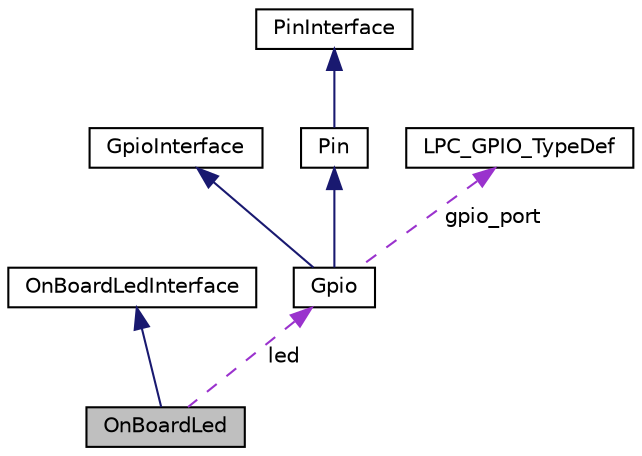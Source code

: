 digraph "OnBoardLed"
{
  edge [fontname="Helvetica",fontsize="10",labelfontname="Helvetica",labelfontsize="10"];
  node [fontname="Helvetica",fontsize="10",shape=record];
  Node1 [label="OnBoardLed",height=0.2,width=0.4,color="black", fillcolor="grey75", style="filled" fontcolor="black"];
  Node2 -> Node1 [dir="back",color="midnightblue",fontsize="10",style="solid",fontname="Helvetica"];
  Node2 [label="OnBoardLedInterface",height=0.2,width=0.4,color="black", fillcolor="white", style="filled",URL="$de/dca/classOnBoardLedInterface.html"];
  Node3 -> Node1 [dir="back",color="darkorchid3",fontsize="10",style="dashed",label=" led" ,fontname="Helvetica"];
  Node3 [label="Gpio",height=0.2,width=0.4,color="black", fillcolor="white", style="filled",URL="$d4/d79/classGpio.html"];
  Node4 -> Node3 [dir="back",color="midnightblue",fontsize="10",style="solid",fontname="Helvetica"];
  Node4 [label="GpioInterface",height=0.2,width=0.4,color="black", fillcolor="white", style="filled",URL="$d9/d4e/classGpioInterface.html"];
  Node5 -> Node3 [dir="back",color="midnightblue",fontsize="10",style="solid",fontname="Helvetica"];
  Node5 [label="Pin",height=0.2,width=0.4,color="black", fillcolor="white", style="filled",URL="$da/da0/classPin.html"];
  Node6 -> Node5 [dir="back",color="midnightblue",fontsize="10",style="solid",fontname="Helvetica"];
  Node6 [label="PinInterface",height=0.2,width=0.4,color="black", fillcolor="white", style="filled",URL="$d5/d71/classPinInterface.html"];
  Node7 -> Node3 [dir="back",color="darkorchid3",fontsize="10",style="dashed",label=" gpio_port" ,fontname="Helvetica"];
  Node7 [label="LPC_GPIO_TypeDef",height=0.2,width=0.4,color="black", fillcolor="white", style="filled",URL="$d8/d56/structLPC__GPIO__TypeDef.html"];
}
